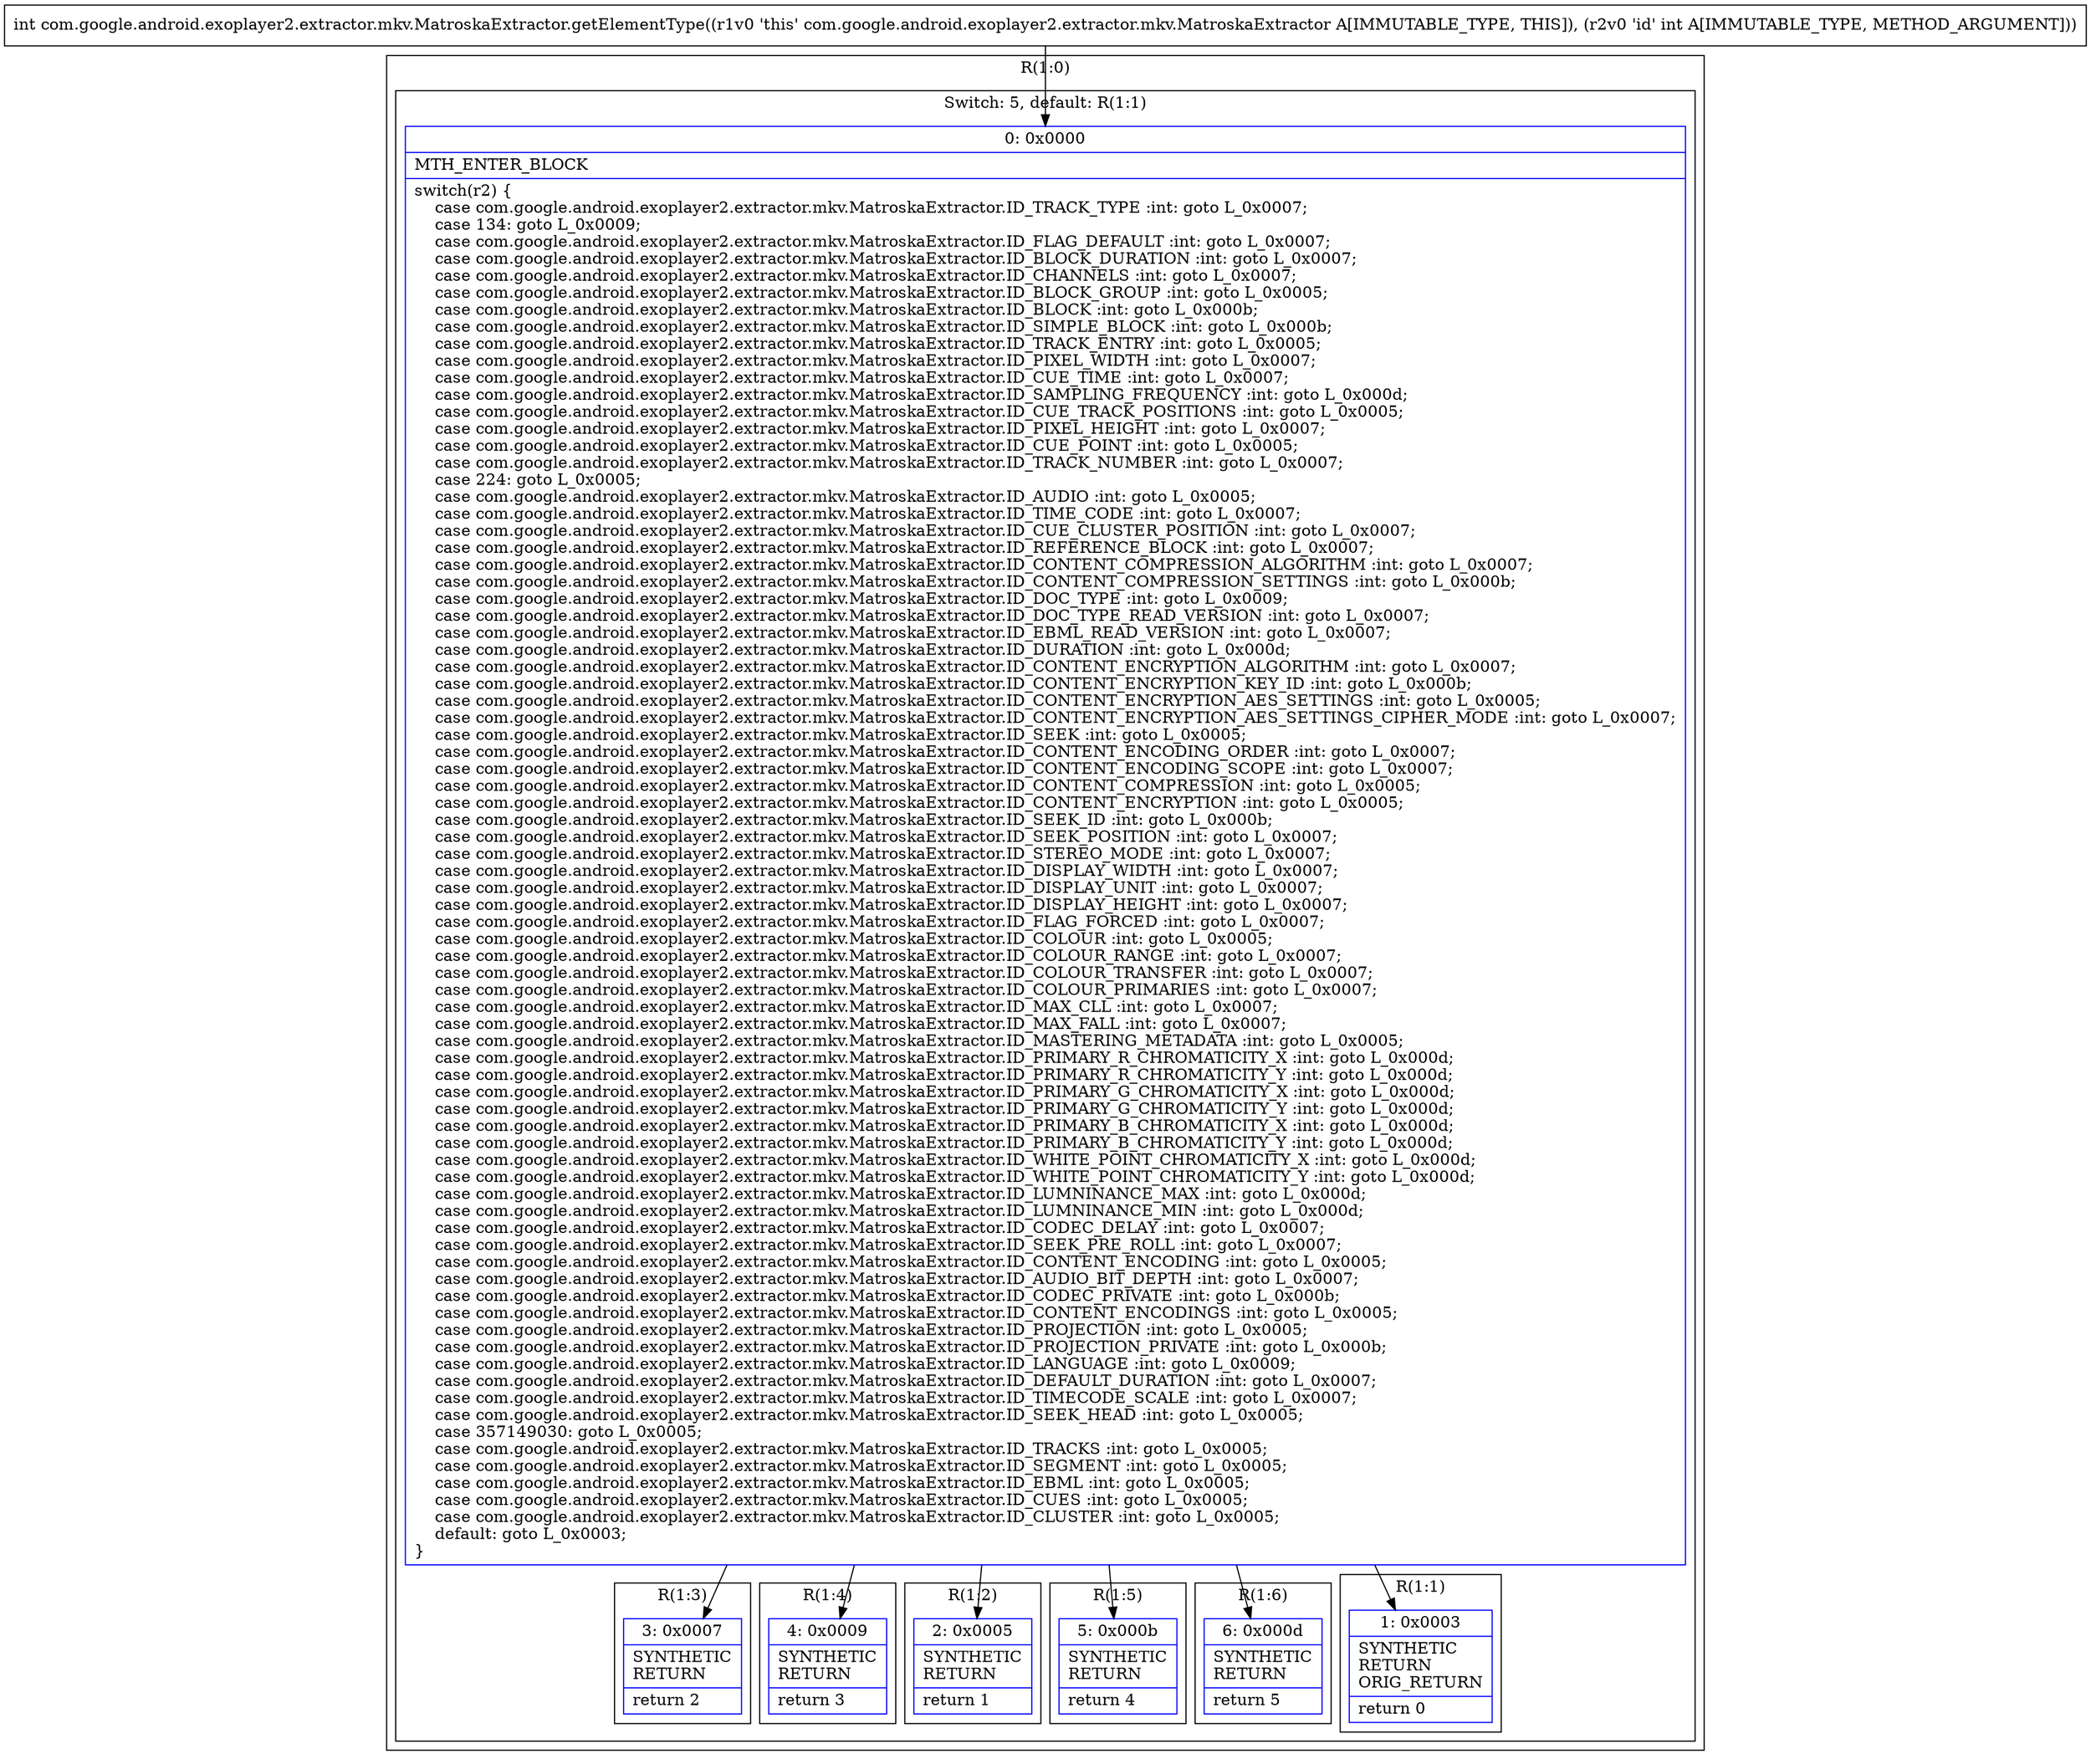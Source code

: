 digraph "CFG forcom.google.android.exoplayer2.extractor.mkv.MatroskaExtractor.getElementType(I)I" {
subgraph cluster_Region_126345429 {
label = "R(1:0)";
node [shape=record,color=blue];
subgraph cluster_SwitchRegion_1454441541 {
label = "Switch: 5, default: R(1:1)";
node [shape=record,color=blue];
Node_0 [shape=record,label="{0\:\ 0x0000|MTH_ENTER_BLOCK\l|switch(r2) \{\l    case com.google.android.exoplayer2.extractor.mkv.MatroskaExtractor.ID_TRACK_TYPE :int: goto L_0x0007;\l    case 134: goto L_0x0009;\l    case com.google.android.exoplayer2.extractor.mkv.MatroskaExtractor.ID_FLAG_DEFAULT :int: goto L_0x0007;\l    case com.google.android.exoplayer2.extractor.mkv.MatroskaExtractor.ID_BLOCK_DURATION :int: goto L_0x0007;\l    case com.google.android.exoplayer2.extractor.mkv.MatroskaExtractor.ID_CHANNELS :int: goto L_0x0007;\l    case com.google.android.exoplayer2.extractor.mkv.MatroskaExtractor.ID_BLOCK_GROUP :int: goto L_0x0005;\l    case com.google.android.exoplayer2.extractor.mkv.MatroskaExtractor.ID_BLOCK :int: goto L_0x000b;\l    case com.google.android.exoplayer2.extractor.mkv.MatroskaExtractor.ID_SIMPLE_BLOCK :int: goto L_0x000b;\l    case com.google.android.exoplayer2.extractor.mkv.MatroskaExtractor.ID_TRACK_ENTRY :int: goto L_0x0005;\l    case com.google.android.exoplayer2.extractor.mkv.MatroskaExtractor.ID_PIXEL_WIDTH :int: goto L_0x0007;\l    case com.google.android.exoplayer2.extractor.mkv.MatroskaExtractor.ID_CUE_TIME :int: goto L_0x0007;\l    case com.google.android.exoplayer2.extractor.mkv.MatroskaExtractor.ID_SAMPLING_FREQUENCY :int: goto L_0x000d;\l    case com.google.android.exoplayer2.extractor.mkv.MatroskaExtractor.ID_CUE_TRACK_POSITIONS :int: goto L_0x0005;\l    case com.google.android.exoplayer2.extractor.mkv.MatroskaExtractor.ID_PIXEL_HEIGHT :int: goto L_0x0007;\l    case com.google.android.exoplayer2.extractor.mkv.MatroskaExtractor.ID_CUE_POINT :int: goto L_0x0005;\l    case com.google.android.exoplayer2.extractor.mkv.MatroskaExtractor.ID_TRACK_NUMBER :int: goto L_0x0007;\l    case 224: goto L_0x0005;\l    case com.google.android.exoplayer2.extractor.mkv.MatroskaExtractor.ID_AUDIO :int: goto L_0x0005;\l    case com.google.android.exoplayer2.extractor.mkv.MatroskaExtractor.ID_TIME_CODE :int: goto L_0x0007;\l    case com.google.android.exoplayer2.extractor.mkv.MatroskaExtractor.ID_CUE_CLUSTER_POSITION :int: goto L_0x0007;\l    case com.google.android.exoplayer2.extractor.mkv.MatroskaExtractor.ID_REFERENCE_BLOCK :int: goto L_0x0007;\l    case com.google.android.exoplayer2.extractor.mkv.MatroskaExtractor.ID_CONTENT_COMPRESSION_ALGORITHM :int: goto L_0x0007;\l    case com.google.android.exoplayer2.extractor.mkv.MatroskaExtractor.ID_CONTENT_COMPRESSION_SETTINGS :int: goto L_0x000b;\l    case com.google.android.exoplayer2.extractor.mkv.MatroskaExtractor.ID_DOC_TYPE :int: goto L_0x0009;\l    case com.google.android.exoplayer2.extractor.mkv.MatroskaExtractor.ID_DOC_TYPE_READ_VERSION :int: goto L_0x0007;\l    case com.google.android.exoplayer2.extractor.mkv.MatroskaExtractor.ID_EBML_READ_VERSION :int: goto L_0x0007;\l    case com.google.android.exoplayer2.extractor.mkv.MatroskaExtractor.ID_DURATION :int: goto L_0x000d;\l    case com.google.android.exoplayer2.extractor.mkv.MatroskaExtractor.ID_CONTENT_ENCRYPTION_ALGORITHM :int: goto L_0x0007;\l    case com.google.android.exoplayer2.extractor.mkv.MatroskaExtractor.ID_CONTENT_ENCRYPTION_KEY_ID :int: goto L_0x000b;\l    case com.google.android.exoplayer2.extractor.mkv.MatroskaExtractor.ID_CONTENT_ENCRYPTION_AES_SETTINGS :int: goto L_0x0005;\l    case com.google.android.exoplayer2.extractor.mkv.MatroskaExtractor.ID_CONTENT_ENCRYPTION_AES_SETTINGS_CIPHER_MODE :int: goto L_0x0007;\l    case com.google.android.exoplayer2.extractor.mkv.MatroskaExtractor.ID_SEEK :int: goto L_0x0005;\l    case com.google.android.exoplayer2.extractor.mkv.MatroskaExtractor.ID_CONTENT_ENCODING_ORDER :int: goto L_0x0007;\l    case com.google.android.exoplayer2.extractor.mkv.MatroskaExtractor.ID_CONTENT_ENCODING_SCOPE :int: goto L_0x0007;\l    case com.google.android.exoplayer2.extractor.mkv.MatroskaExtractor.ID_CONTENT_COMPRESSION :int: goto L_0x0005;\l    case com.google.android.exoplayer2.extractor.mkv.MatroskaExtractor.ID_CONTENT_ENCRYPTION :int: goto L_0x0005;\l    case com.google.android.exoplayer2.extractor.mkv.MatroskaExtractor.ID_SEEK_ID :int: goto L_0x000b;\l    case com.google.android.exoplayer2.extractor.mkv.MatroskaExtractor.ID_SEEK_POSITION :int: goto L_0x0007;\l    case com.google.android.exoplayer2.extractor.mkv.MatroskaExtractor.ID_STEREO_MODE :int: goto L_0x0007;\l    case com.google.android.exoplayer2.extractor.mkv.MatroskaExtractor.ID_DISPLAY_WIDTH :int: goto L_0x0007;\l    case com.google.android.exoplayer2.extractor.mkv.MatroskaExtractor.ID_DISPLAY_UNIT :int: goto L_0x0007;\l    case com.google.android.exoplayer2.extractor.mkv.MatroskaExtractor.ID_DISPLAY_HEIGHT :int: goto L_0x0007;\l    case com.google.android.exoplayer2.extractor.mkv.MatroskaExtractor.ID_FLAG_FORCED :int: goto L_0x0007;\l    case com.google.android.exoplayer2.extractor.mkv.MatroskaExtractor.ID_COLOUR :int: goto L_0x0005;\l    case com.google.android.exoplayer2.extractor.mkv.MatroskaExtractor.ID_COLOUR_RANGE :int: goto L_0x0007;\l    case com.google.android.exoplayer2.extractor.mkv.MatroskaExtractor.ID_COLOUR_TRANSFER :int: goto L_0x0007;\l    case com.google.android.exoplayer2.extractor.mkv.MatroskaExtractor.ID_COLOUR_PRIMARIES :int: goto L_0x0007;\l    case com.google.android.exoplayer2.extractor.mkv.MatroskaExtractor.ID_MAX_CLL :int: goto L_0x0007;\l    case com.google.android.exoplayer2.extractor.mkv.MatroskaExtractor.ID_MAX_FALL :int: goto L_0x0007;\l    case com.google.android.exoplayer2.extractor.mkv.MatroskaExtractor.ID_MASTERING_METADATA :int: goto L_0x0005;\l    case com.google.android.exoplayer2.extractor.mkv.MatroskaExtractor.ID_PRIMARY_R_CHROMATICITY_X :int: goto L_0x000d;\l    case com.google.android.exoplayer2.extractor.mkv.MatroskaExtractor.ID_PRIMARY_R_CHROMATICITY_Y :int: goto L_0x000d;\l    case com.google.android.exoplayer2.extractor.mkv.MatroskaExtractor.ID_PRIMARY_G_CHROMATICITY_X :int: goto L_0x000d;\l    case com.google.android.exoplayer2.extractor.mkv.MatroskaExtractor.ID_PRIMARY_G_CHROMATICITY_Y :int: goto L_0x000d;\l    case com.google.android.exoplayer2.extractor.mkv.MatroskaExtractor.ID_PRIMARY_B_CHROMATICITY_X :int: goto L_0x000d;\l    case com.google.android.exoplayer2.extractor.mkv.MatroskaExtractor.ID_PRIMARY_B_CHROMATICITY_Y :int: goto L_0x000d;\l    case com.google.android.exoplayer2.extractor.mkv.MatroskaExtractor.ID_WHITE_POINT_CHROMATICITY_X :int: goto L_0x000d;\l    case com.google.android.exoplayer2.extractor.mkv.MatroskaExtractor.ID_WHITE_POINT_CHROMATICITY_Y :int: goto L_0x000d;\l    case com.google.android.exoplayer2.extractor.mkv.MatroskaExtractor.ID_LUMNINANCE_MAX :int: goto L_0x000d;\l    case com.google.android.exoplayer2.extractor.mkv.MatroskaExtractor.ID_LUMNINANCE_MIN :int: goto L_0x000d;\l    case com.google.android.exoplayer2.extractor.mkv.MatroskaExtractor.ID_CODEC_DELAY :int: goto L_0x0007;\l    case com.google.android.exoplayer2.extractor.mkv.MatroskaExtractor.ID_SEEK_PRE_ROLL :int: goto L_0x0007;\l    case com.google.android.exoplayer2.extractor.mkv.MatroskaExtractor.ID_CONTENT_ENCODING :int: goto L_0x0005;\l    case com.google.android.exoplayer2.extractor.mkv.MatroskaExtractor.ID_AUDIO_BIT_DEPTH :int: goto L_0x0007;\l    case com.google.android.exoplayer2.extractor.mkv.MatroskaExtractor.ID_CODEC_PRIVATE :int: goto L_0x000b;\l    case com.google.android.exoplayer2.extractor.mkv.MatroskaExtractor.ID_CONTENT_ENCODINGS :int: goto L_0x0005;\l    case com.google.android.exoplayer2.extractor.mkv.MatroskaExtractor.ID_PROJECTION :int: goto L_0x0005;\l    case com.google.android.exoplayer2.extractor.mkv.MatroskaExtractor.ID_PROJECTION_PRIVATE :int: goto L_0x000b;\l    case com.google.android.exoplayer2.extractor.mkv.MatroskaExtractor.ID_LANGUAGE :int: goto L_0x0009;\l    case com.google.android.exoplayer2.extractor.mkv.MatroskaExtractor.ID_DEFAULT_DURATION :int: goto L_0x0007;\l    case com.google.android.exoplayer2.extractor.mkv.MatroskaExtractor.ID_TIMECODE_SCALE :int: goto L_0x0007;\l    case com.google.android.exoplayer2.extractor.mkv.MatroskaExtractor.ID_SEEK_HEAD :int: goto L_0x0005;\l    case 357149030: goto L_0x0005;\l    case com.google.android.exoplayer2.extractor.mkv.MatroskaExtractor.ID_TRACKS :int: goto L_0x0005;\l    case com.google.android.exoplayer2.extractor.mkv.MatroskaExtractor.ID_SEGMENT :int: goto L_0x0005;\l    case com.google.android.exoplayer2.extractor.mkv.MatroskaExtractor.ID_EBML :int: goto L_0x0005;\l    case com.google.android.exoplayer2.extractor.mkv.MatroskaExtractor.ID_CUES :int: goto L_0x0005;\l    case com.google.android.exoplayer2.extractor.mkv.MatroskaExtractor.ID_CLUSTER :int: goto L_0x0005;\l    default: goto L_0x0003;\l\}\l}"];
subgraph cluster_Region_41969674 {
label = "R(1:3)";
node [shape=record,color=blue];
Node_3 [shape=record,label="{3\:\ 0x0007|SYNTHETIC\lRETURN\l|return 2\l}"];
}
subgraph cluster_Region_1284302694 {
label = "R(1:4)";
node [shape=record,color=blue];
Node_4 [shape=record,label="{4\:\ 0x0009|SYNTHETIC\lRETURN\l|return 3\l}"];
}
subgraph cluster_Region_1949644650 {
label = "R(1:2)";
node [shape=record,color=blue];
Node_2 [shape=record,label="{2\:\ 0x0005|SYNTHETIC\lRETURN\l|return 1\l}"];
}
subgraph cluster_Region_712545925 {
label = "R(1:5)";
node [shape=record,color=blue];
Node_5 [shape=record,label="{5\:\ 0x000b|SYNTHETIC\lRETURN\l|return 4\l}"];
}
subgraph cluster_Region_733572088 {
label = "R(1:6)";
node [shape=record,color=blue];
Node_6 [shape=record,label="{6\:\ 0x000d|SYNTHETIC\lRETURN\l|return 5\l}"];
}
subgraph cluster_Region_10817086 {
label = "R(1:1)";
node [shape=record,color=blue];
Node_1 [shape=record,label="{1\:\ 0x0003|SYNTHETIC\lRETURN\lORIG_RETURN\l|return 0\l}"];
}
}
}
MethodNode[shape=record,label="{int com.google.android.exoplayer2.extractor.mkv.MatroskaExtractor.getElementType((r1v0 'this' com.google.android.exoplayer2.extractor.mkv.MatroskaExtractor A[IMMUTABLE_TYPE, THIS]), (r2v0 'id' int A[IMMUTABLE_TYPE, METHOD_ARGUMENT])) }"];
MethodNode -> Node_0;
Node_0 -> Node_1;
Node_0 -> Node_2;
Node_0 -> Node_3;
Node_0 -> Node_4;
Node_0 -> Node_5;
Node_0 -> Node_6;
}

